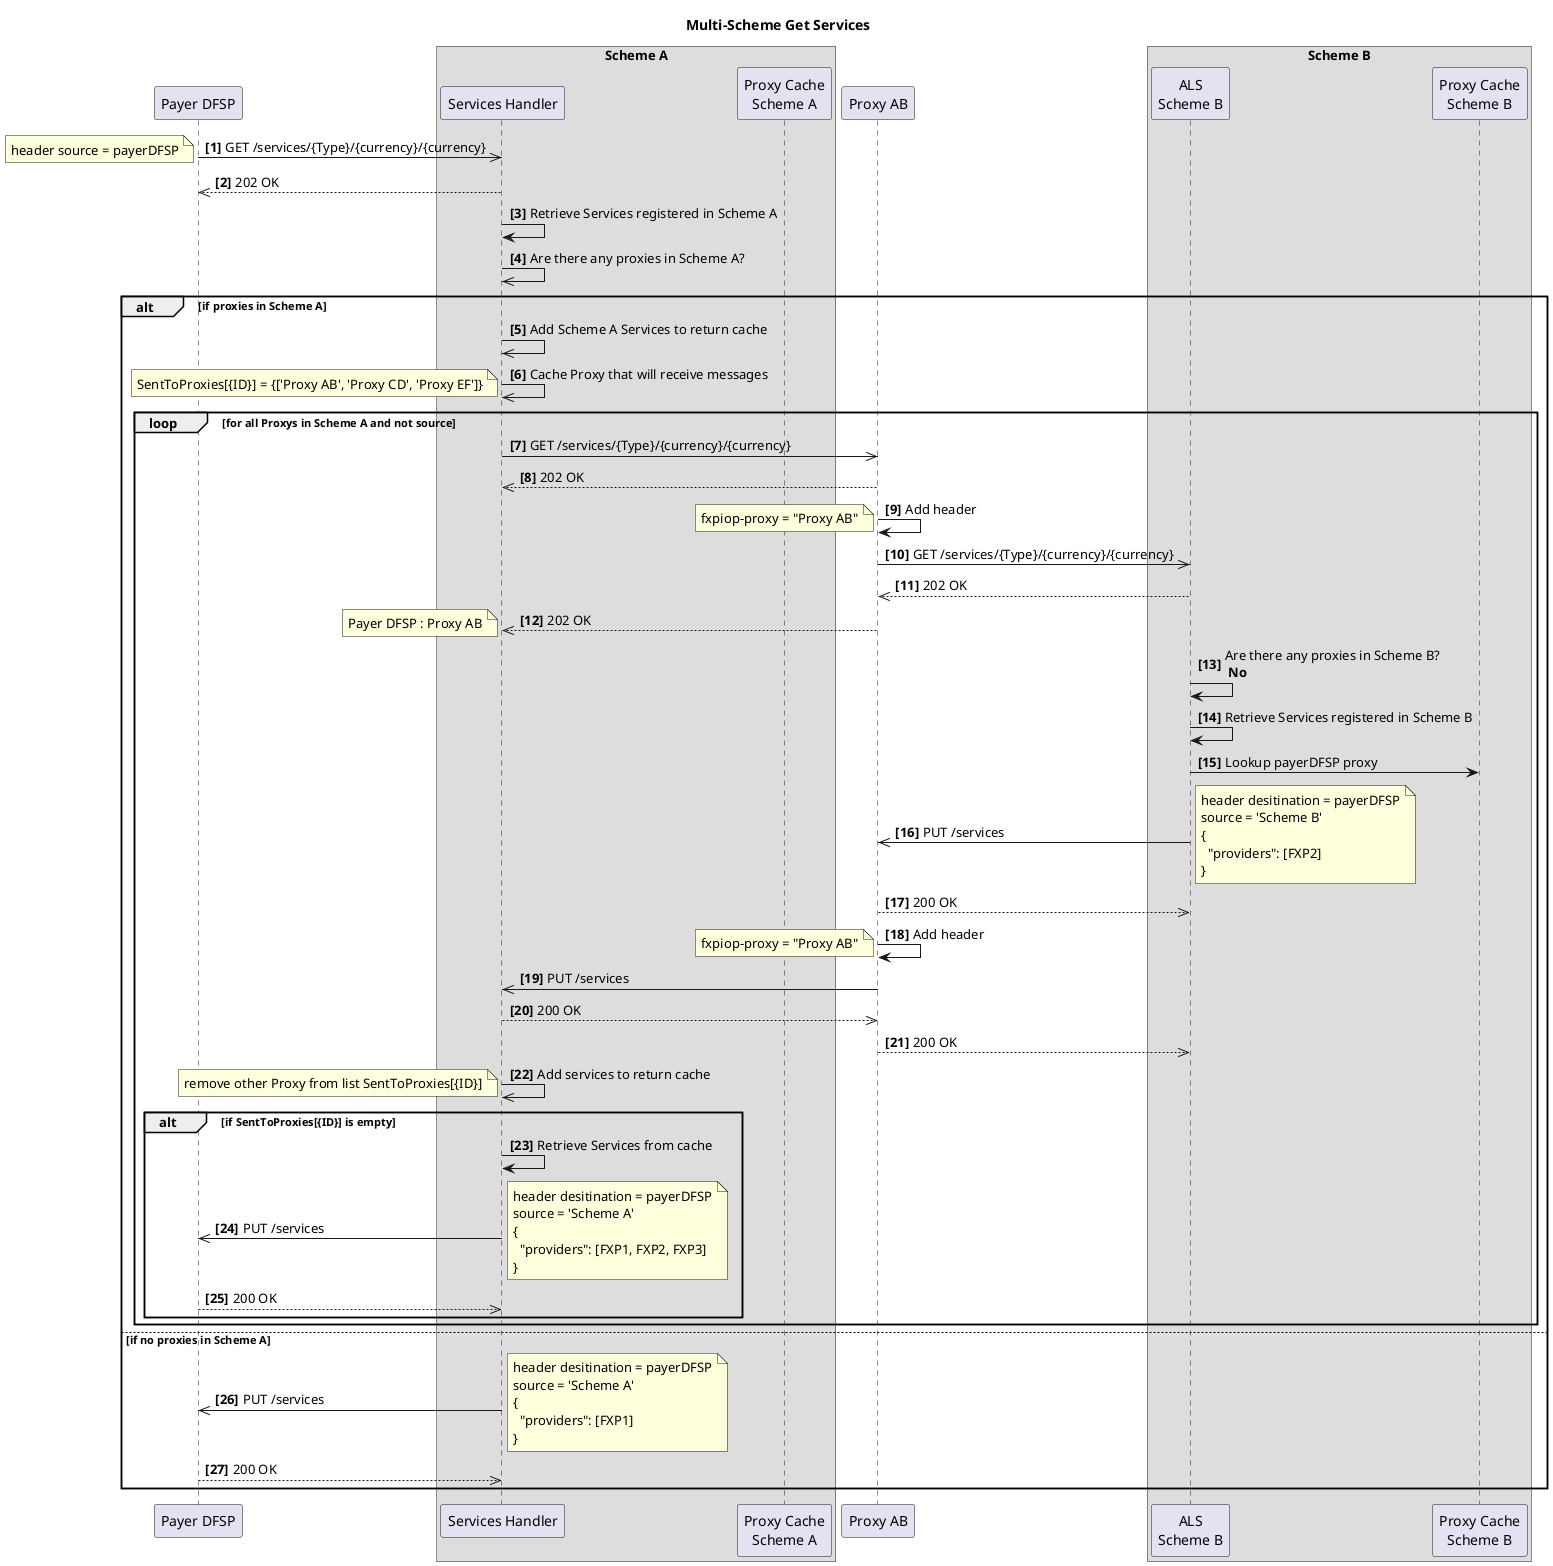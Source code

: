 @startuml

title Multi-Scheme Get Services

participant "Payer DFSP" as payerDFSP
box "Scheme A"
    participant "Services Handler" as services_A
    participant "Proxy Cache\nScheme A" as pc_A
end box
participant "Proxy AB" as xnp
box "Scheme B"
    participant "ALS\nScheme B" as services_B
    participant "Proxy Cache\nScheme B" as pc_B    
end box

autonumber 1 "<b>[0]"

payerDFSP ->> services_A: GET /services/{Type}/{currency}/{currency}
note left
 header source = payerDFSP
end note
  services_A -->> payerDFSP: 202 OK
  services_A -> services_A: Retrieve Services registered in Scheme A
  services_A ->> services_A: Are there any proxies in Scheme A?
alt if proxies in Scheme A
  services_A ->> services_A: Add Scheme A Services to return cache
  services_A ->> services_A: Cache Proxy that will receive messages
   note left
     SentToProxies[{ID}] = {['Proxy AB', 'Proxy CD', 'Proxy EF']}
   end note

  loop for all Proxys in Scheme A and not source    
    services_A ->> xnp: GET /services/{Type}/{currency}/{currency}      
    xnp -->> services_A: 202 OK

    xnp->xnp: Add header
    note left
    fxpiop-proxy = "Proxy AB"
    end note

    xnp ->> services_B: GET /services/{Type}/{currency}/{currency}
    services_B -->> xnp: 202 OK
    xnp -->> services_A: 202 OK
note left
Payer DFSP : Proxy AB
end note        

    services_B->services_B: Are there any proxies in Scheme B?\n **No**
    services_B-> services_B: Retrieve Services registered in Scheme B
    services_B -> pc_B: Lookup payerDFSP proxy
    services_B ->> xnp: PUT /services
note right
header desitination = payerDFSP
source = 'Scheme B'
{
  "providers": [FXP2]
}
end note    
    xnp -->> services_B: 200 OK
    xnp->xnp: Add header
    note left
    fxpiop-proxy = "Proxy AB"
    end note
    
    xnp ->> services_A: PUT /services
    services_A -->> xnp: 200 OK
    xnp -->> services_B: 200 OK
    services_A ->> services_A: Add services to return cache
     note left
       remove other Proxy from list SentToProxies[{ID}]
     end note

    alt if SentToProxies[{ID}] is empty
        services_A-> services_A: Retrieve Services from cache
        services_A ->> payerDFSP: PUT /services

        note right
          header desitination = payerDFSP
          source = 'Scheme A'
          {
            "providers": [FXP1, FXP2, FXP3]
          }
        end note
        payerDFSP -->> services_A: 200 OK
   end
  end loop
else if no proxies in Scheme A
  services_A ->> payerDFSP: PUT /services
   note right
    header desitination = payerDFSP
    source = 'Scheme A'
    {
      "providers": [FXP1]
    }
   end note
   payerDFSP -->> services_A: 200 OK
end


@enduml